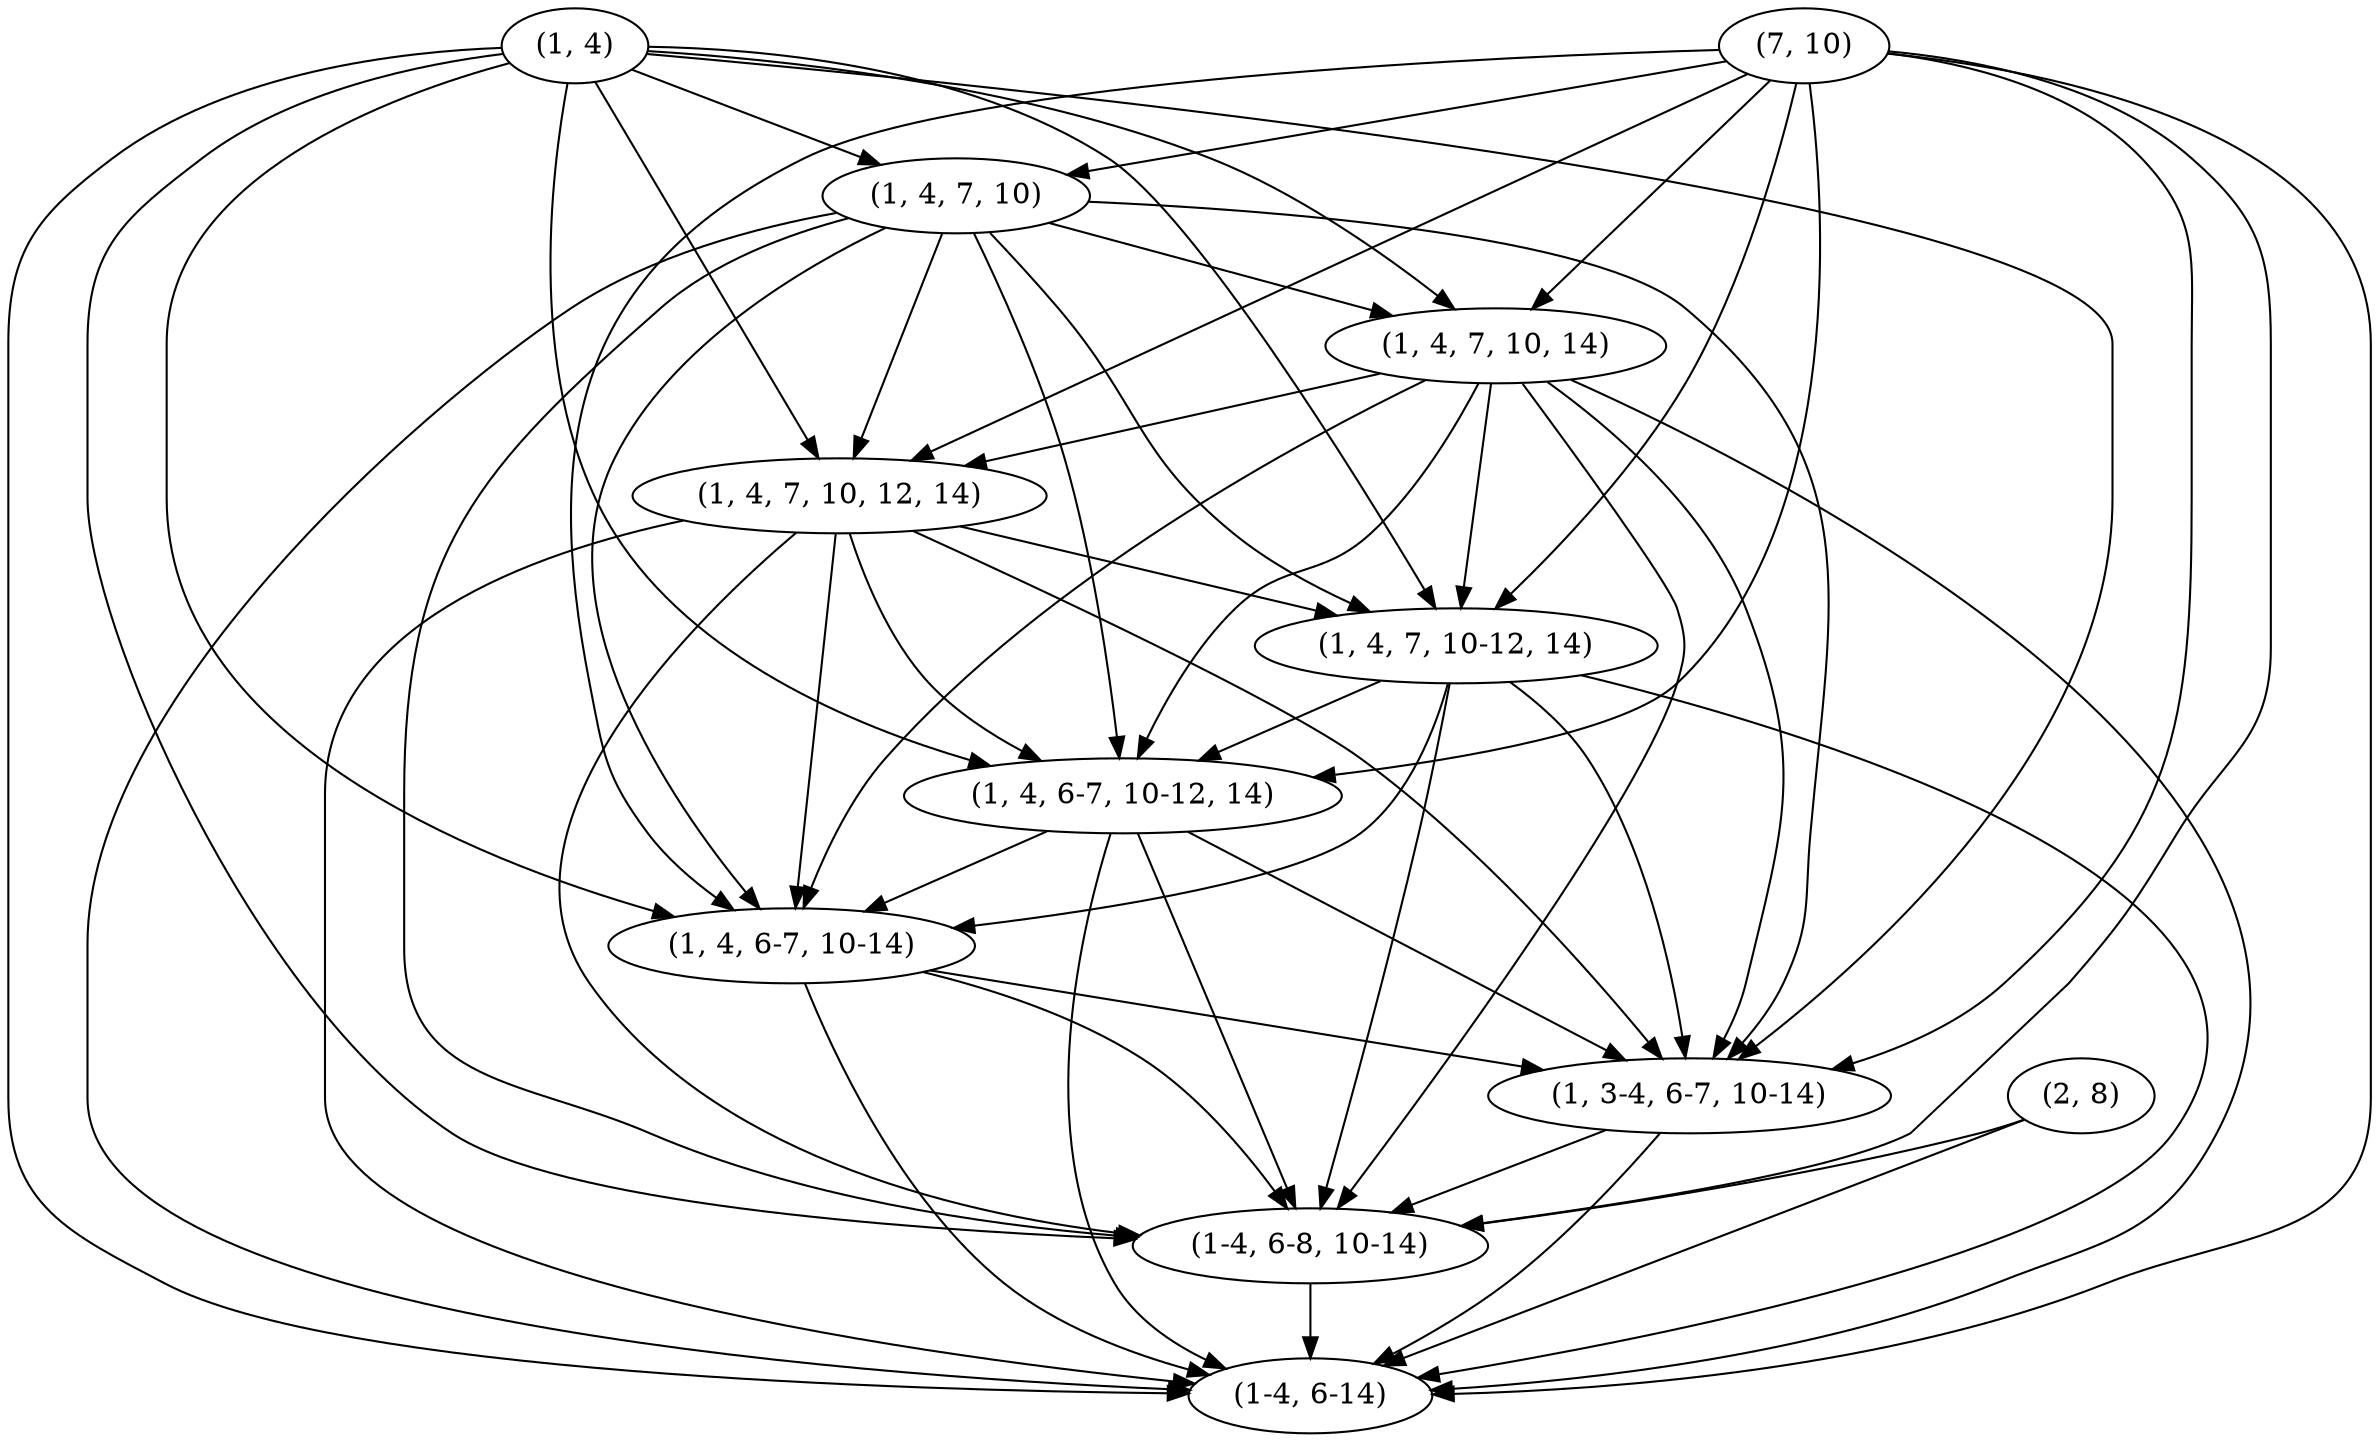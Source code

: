 strict digraph "" {
	"(1, 4)" -> "(1, 4, 7, 10)";
	"(1, 4)" -> "(1, 4, 7, 10, 14)";
	"(1, 4)" -> "(1, 4, 7, 10, 12, 14)";
	"(1, 4)" -> "(1, 4, 7, 10-12, 14)";
	"(1, 4)" -> "(1, 4, 6-7, 10-12, 14)";
	"(1, 4)" -> "(1, 4, 6-7, 10-14)";
	"(1, 4)" -> "(1, 3-4, 6-7, 10-14)";
	"(1, 4)" -> "(1-4, 6-8, 10-14)";
	"(1, 4)" -> "(1-4, 6-14)";
	"(2, 8)" -> "(1-4, 6-8, 10-14)";
	"(2, 8)" -> "(1-4, 6-14)";
	"(7, 10)" -> "(1, 4, 7, 10)";
	"(7, 10)" -> "(1, 4, 7, 10, 14)";
	"(7, 10)" -> "(1, 4, 7, 10, 12, 14)";
	"(7, 10)" -> "(1, 4, 7, 10-12, 14)";
	"(7, 10)" -> "(1, 4, 6-7, 10-12, 14)";
	"(7, 10)" -> "(1, 4, 6-7, 10-14)";
	"(7, 10)" -> "(1, 3-4, 6-7, 10-14)";
	"(7, 10)" -> "(1-4, 6-8, 10-14)";
	"(7, 10)" -> "(1-4, 6-14)";
	"(1, 4, 7, 10)" -> "(1, 4, 7, 10, 14)";
	"(1, 4, 7, 10)" -> "(1, 4, 7, 10, 12, 14)";
	"(1, 4, 7, 10)" -> "(1, 4, 7, 10-12, 14)";
	"(1, 4, 7, 10)" -> "(1, 4, 6-7, 10-12, 14)";
	"(1, 4, 7, 10)" -> "(1, 4, 6-7, 10-14)";
	"(1, 4, 7, 10)" -> "(1, 3-4, 6-7, 10-14)";
	"(1, 4, 7, 10)" -> "(1-4, 6-8, 10-14)";
	"(1, 4, 7, 10)" -> "(1-4, 6-14)";
	"(1, 4, 7, 10, 14)" -> "(1, 4, 7, 10, 12, 14)";
	"(1, 4, 7, 10, 14)" -> "(1, 4, 7, 10-12, 14)";
	"(1, 4, 7, 10, 14)" -> "(1, 4, 6-7, 10-12, 14)";
	"(1, 4, 7, 10, 14)" -> "(1, 4, 6-7, 10-14)";
	"(1, 4, 7, 10, 14)" -> "(1, 3-4, 6-7, 10-14)";
	"(1, 4, 7, 10, 14)" -> "(1-4, 6-8, 10-14)";
	"(1, 4, 7, 10, 14)" -> "(1-4, 6-14)";
	"(1, 4, 7, 10, 12, 14)" -> "(1, 4, 7, 10-12, 14)";
	"(1, 4, 7, 10, 12, 14)" -> "(1, 4, 6-7, 10-12, 14)";
	"(1, 4, 7, 10, 12, 14)" -> "(1, 4, 6-7, 10-14)";
	"(1, 4, 7, 10, 12, 14)" -> "(1, 3-4, 6-7, 10-14)";
	"(1, 4, 7, 10, 12, 14)" -> "(1-4, 6-8, 10-14)";
	"(1, 4, 7, 10, 12, 14)" -> "(1-4, 6-14)";
	"(1, 4, 7, 10-12, 14)" -> "(1, 4, 6-7, 10-12, 14)";
	"(1, 4, 7, 10-12, 14)" -> "(1, 4, 6-7, 10-14)";
	"(1, 4, 7, 10-12, 14)" -> "(1, 3-4, 6-7, 10-14)";
	"(1, 4, 7, 10-12, 14)" -> "(1-4, 6-8, 10-14)";
	"(1, 4, 7, 10-12, 14)" -> "(1-4, 6-14)";
	"(1, 4, 6-7, 10-12, 14)" -> "(1, 4, 6-7, 10-14)";
	"(1, 4, 6-7, 10-12, 14)" -> "(1, 3-4, 6-7, 10-14)";
	"(1, 4, 6-7, 10-12, 14)" -> "(1-4, 6-8, 10-14)";
	"(1, 4, 6-7, 10-12, 14)" -> "(1-4, 6-14)";
	"(1, 4, 6-7, 10-14)" -> "(1, 3-4, 6-7, 10-14)";
	"(1, 4, 6-7, 10-14)" -> "(1-4, 6-8, 10-14)";
	"(1, 4, 6-7, 10-14)" -> "(1-4, 6-14)";
	"(1, 3-4, 6-7, 10-14)" -> "(1-4, 6-8, 10-14)";
	"(1, 3-4, 6-7, 10-14)" -> "(1-4, 6-14)";
	"(1-4, 6-8, 10-14)" -> "(1-4, 6-14)";
}
